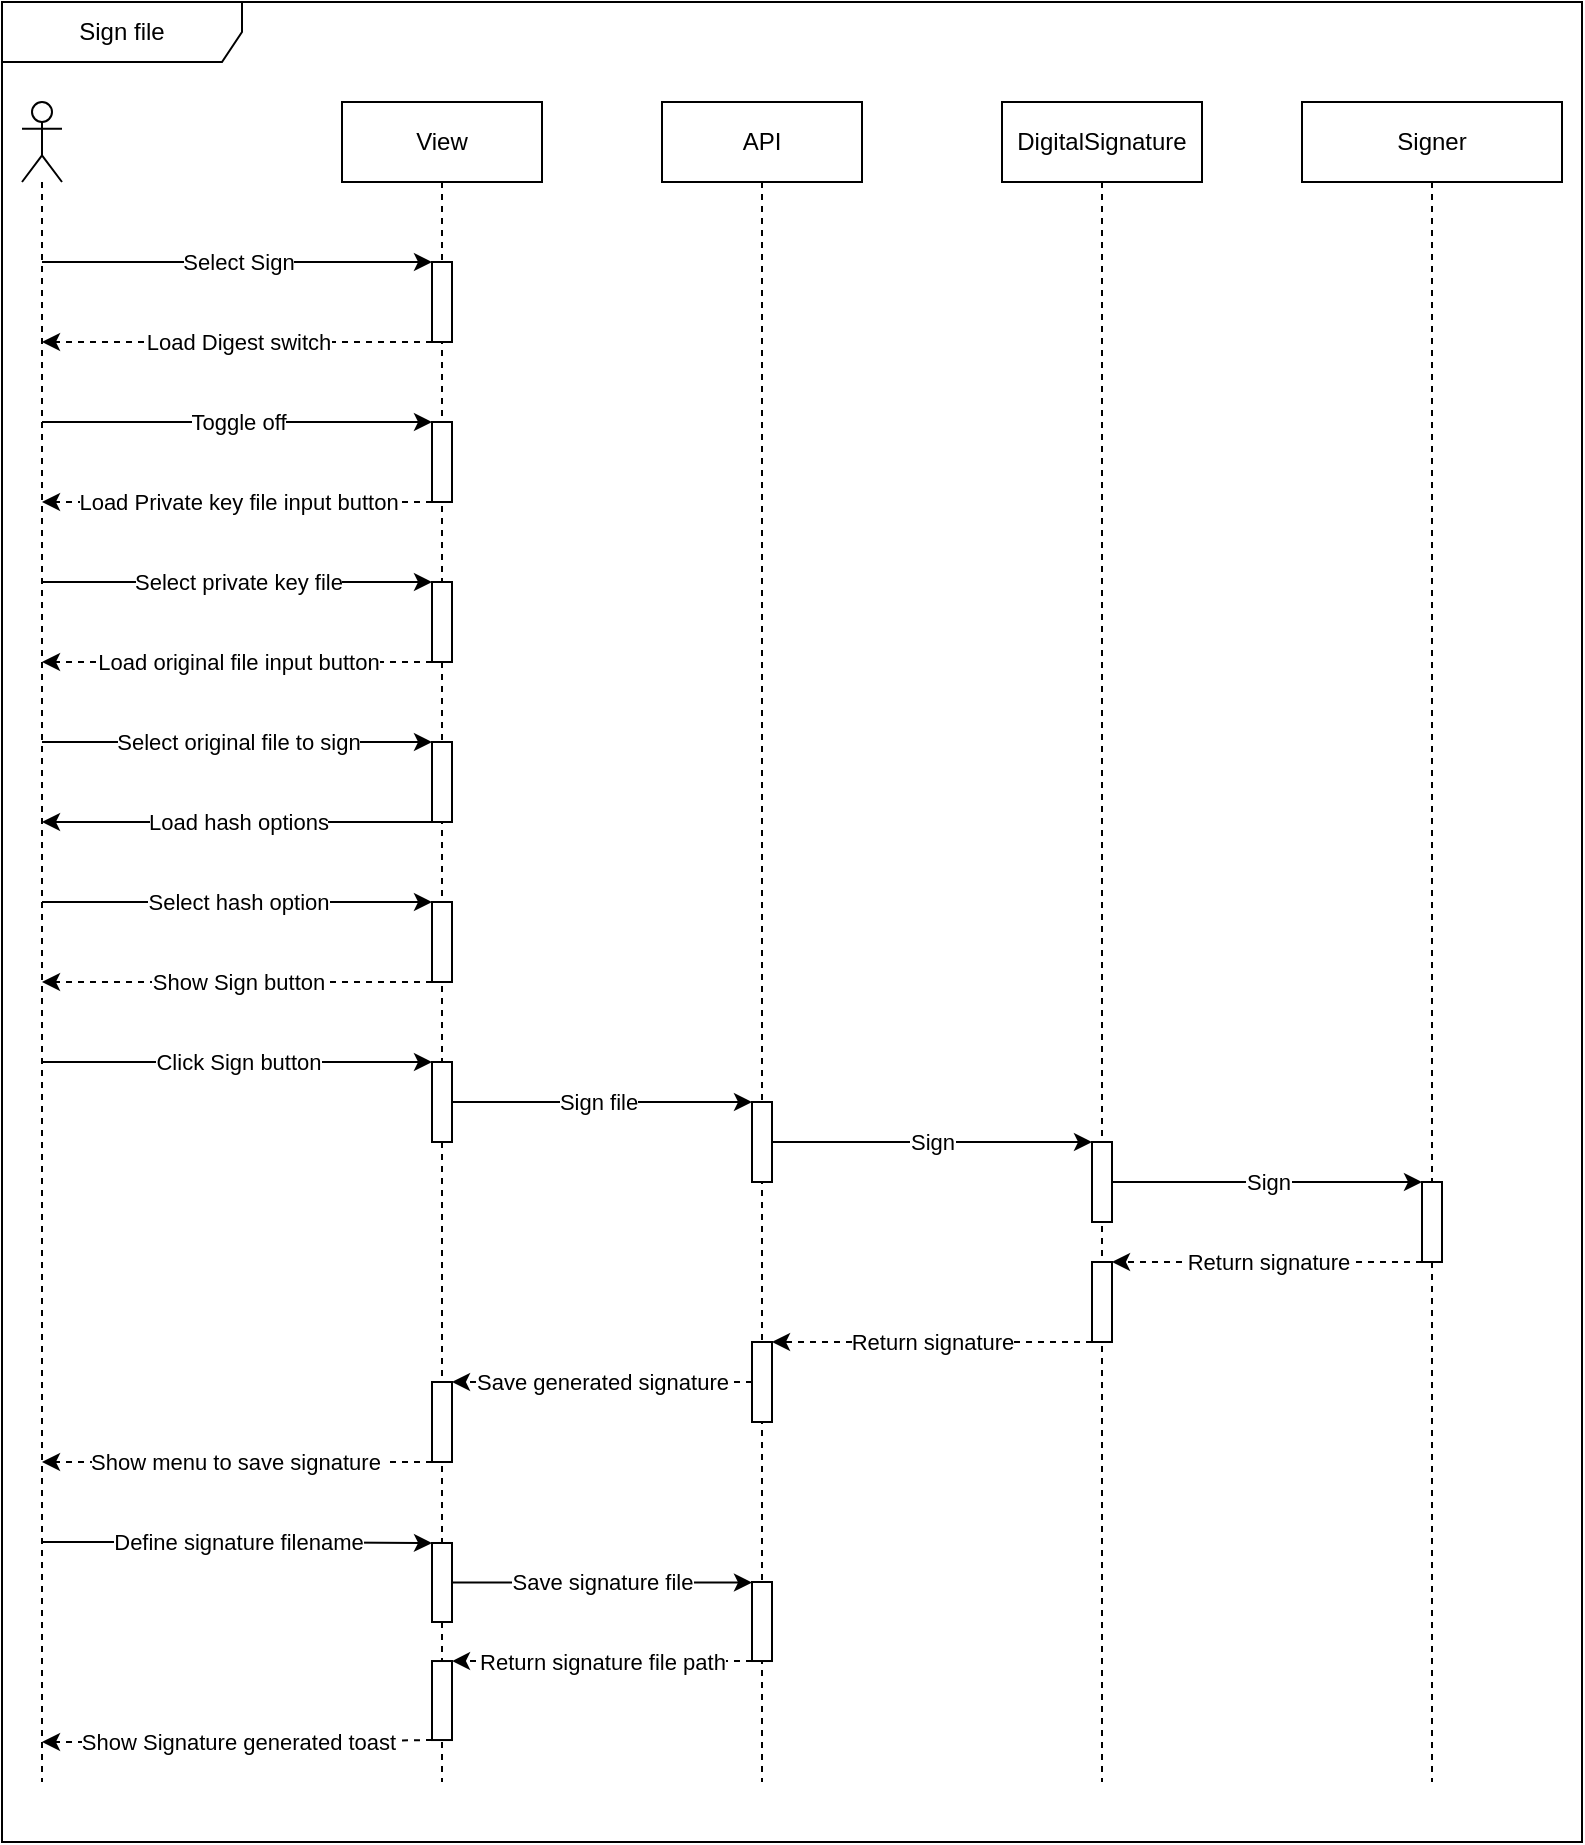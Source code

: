 <mxfile>
    <diagram id="AcsD98q4Nu9SNGgWr66g" name="Sign file">
        <mxGraphModel dx="3750" dy="1957" grid="1" gridSize="10" guides="1" tooltips="1" connect="1" arrows="1" fold="1" page="1" pageScale="1" pageWidth="827" pageHeight="1169" math="0" shadow="0">
            <root>
                <mxCell id="0"/>
                <mxCell id="1" parent="0"/>
                <mxCell id="2" value="Sign file" style="shape=umlFrame;whiteSpace=wrap;html=1;width=120;height=30;" vertex="1" parent="1">
                    <mxGeometry x="20" y="30" width="790" height="920" as="geometry"/>
                </mxCell>
                <mxCell id="3" value="Select Sign" style="edgeStyle=none;html=1;" edge="1" parent="1" source="8" target="24">
                    <mxGeometry relative="1" as="geometry">
                        <mxPoint x="330" y="160" as="targetPoint"/>
                        <Array as="points">
                            <mxPoint x="160" y="160"/>
                        </Array>
                    </mxGeometry>
                </mxCell>
                <mxCell id="4" value="Toggle off" style="edgeStyle=none;html=1;" edge="1" parent="1" source="8" target="21">
                    <mxGeometry relative="1" as="geometry">
                        <Array as="points">
                            <mxPoint x="160" y="240"/>
                        </Array>
                    </mxGeometry>
                </mxCell>
                <mxCell id="5" value="Select private key file" style="edgeStyle=none;html=1;" edge="1" parent="1" source="8" target="22">
                    <mxGeometry relative="1" as="geometry">
                        <Array as="points">
                            <mxPoint x="160" y="320"/>
                        </Array>
                    </mxGeometry>
                </mxCell>
                <mxCell id="6" value="Click Sign button" style="edgeStyle=none;html=1;" edge="1" parent="1" source="8" target="23">
                    <mxGeometry relative="1" as="geometry">
                        <Array as="points"/>
                    </mxGeometry>
                </mxCell>
                <mxCell id="7" value="Define signature filename" style="edgeStyle=none;html=1;" edge="1" parent="1" source="8" target="26">
                    <mxGeometry relative="1" as="geometry">
                        <Array as="points">
                            <mxPoint x="140" y="800"/>
                        </Array>
                    </mxGeometry>
                </mxCell>
                <mxCell id="dUawb0zX_KD9EOnfgudC-39" value="Select original file to sign" style="edgeStyle=none;html=1;" edge="1" parent="1" source="8" target="dUawb0zX_KD9EOnfgudC-38">
                    <mxGeometry relative="1" as="geometry">
                        <Array as="points">
                            <mxPoint x="140" y="400"/>
                        </Array>
                    </mxGeometry>
                </mxCell>
                <mxCell id="dUawb0zX_KD9EOnfgudC-42" value="Select hash option" style="edgeStyle=none;html=1;" edge="1" parent="1" source="8" target="dUawb0zX_KD9EOnfgudC-41">
                    <mxGeometry relative="1" as="geometry">
                        <Array as="points">
                            <mxPoint x="140" y="480"/>
                        </Array>
                    </mxGeometry>
                </mxCell>
                <mxCell id="8" value="" style="shape=umlLifeline;participant=umlActor;perimeter=lifelinePerimeter;whiteSpace=wrap;html=1;container=1;collapsible=0;recursiveResize=0;verticalAlign=top;spacingTop=36;outlineConnect=0;" vertex="1" parent="1">
                    <mxGeometry x="30" y="80" width="20" height="840" as="geometry"/>
                </mxCell>
                <mxCell id="9" value="Load Digest switch" style="edgeStyle=none;html=1;dashed=1;" edge="1" parent="1" source="24" target="8">
                    <mxGeometry relative="1" as="geometry">
                        <Array as="points">
                            <mxPoint x="150" y="200"/>
                        </Array>
                    </mxGeometry>
                </mxCell>
                <mxCell id="10" value="Load Private key file input button" style="edgeStyle=none;html=1;dashed=1;" edge="1" parent="1" source="21" target="8">
                    <mxGeometry relative="1" as="geometry">
                        <Array as="points">
                            <mxPoint x="160" y="280"/>
                        </Array>
                    </mxGeometry>
                </mxCell>
                <mxCell id="11" value="Load original file input button" style="edgeStyle=none;html=1;dashed=1;" edge="1" parent="1" source="22" target="8">
                    <mxGeometry relative="1" as="geometry">
                        <Array as="points">
                            <mxPoint x="160" y="360"/>
                        </Array>
                    </mxGeometry>
                </mxCell>
                <mxCell id="12" value="Sign file" style="edgeStyle=none;html=1;" edge="1" parent="1" source="20" target="28">
                    <mxGeometry relative="1" as="geometry">
                        <Array as="points"/>
                    </mxGeometry>
                </mxCell>
                <mxCell id="13" value="Sign" style="edgeStyle=none;html=1;" edge="1" parent="1" source="28" target="33">
                    <mxGeometry relative="1" as="geometry">
                        <mxPoint x="510" y="325" as="targetPoint"/>
                        <Array as="points"/>
                    </mxGeometry>
                </mxCell>
                <mxCell id="14" value="Sign" style="edgeStyle=none;html=1;" edge="1" parent="1" source="33" target="36">
                    <mxGeometry relative="1" as="geometry"/>
                </mxCell>
                <mxCell id="15" value="Return signature" style="edgeStyle=none;html=1;dashed=1;" edge="1" parent="1" source="36" target="34">
                    <mxGeometry relative="1" as="geometry">
                        <Array as="points"/>
                    </mxGeometry>
                </mxCell>
                <mxCell id="16" value="Return signature" style="edgeStyle=none;html=1;dashed=1;" edge="1" parent="1" source="34" target="29">
                    <mxGeometry relative="1" as="geometry"/>
                </mxCell>
                <mxCell id="17" value="Save generated signature" style="edgeStyle=none;html=1;dashed=1;" edge="1" parent="1" source="29" target="25">
                    <mxGeometry relative="1" as="geometry"/>
                </mxCell>
                <mxCell id="18" value="Show menu to save signature&amp;nbsp;" style="edgeStyle=none;html=1;dashed=1;" edge="1" parent="1" source="25" target="8">
                    <mxGeometry relative="1" as="geometry">
                        <Array as="points">
                            <mxPoint x="130" y="760"/>
                        </Array>
                    </mxGeometry>
                </mxCell>
                <mxCell id="19" value="Save signature file" style="edgeStyle=none;html=1;" edge="1" parent="1" source="26" target="31">
                    <mxGeometry relative="1" as="geometry"/>
                </mxCell>
                <mxCell id="20" value="View" style="shape=umlLifeline;perimeter=lifelinePerimeter;whiteSpace=wrap;html=1;container=1;collapsible=0;recursiveResize=0;outlineConnect=0;fillColor=none;" vertex="1" parent="1">
                    <mxGeometry x="190" y="80" width="100" height="840" as="geometry"/>
                </mxCell>
                <mxCell id="21" value="" style="html=1;points=[];perimeter=orthogonalPerimeter;" vertex="1" parent="1">
                    <mxGeometry x="235" y="240" width="10" height="40" as="geometry"/>
                </mxCell>
                <mxCell id="22" value="" style="html=1;points=[];perimeter=orthogonalPerimeter;" vertex="1" parent="1">
                    <mxGeometry x="235" y="320" width="10" height="40" as="geometry"/>
                </mxCell>
                <mxCell id="23" value="" style="html=1;points=[];perimeter=orthogonalPerimeter;" vertex="1" parent="1">
                    <mxGeometry x="235" y="560" width="10" height="40" as="geometry"/>
                </mxCell>
                <mxCell id="24" value="" style="html=1;points=[];perimeter=orthogonalPerimeter;" vertex="1" parent="1">
                    <mxGeometry x="235" y="160" width="10" height="40" as="geometry"/>
                </mxCell>
                <mxCell id="25" value="" style="html=1;points=[];perimeter=orthogonalPerimeter;" vertex="1" parent="1">
                    <mxGeometry x="235" y="720" width="10" height="40" as="geometry"/>
                </mxCell>
                <mxCell id="26" value="" style="html=1;points=[];perimeter=orthogonalPerimeter;" vertex="1" parent="1">
                    <mxGeometry x="235" y="800.494" width="10" height="39.506" as="geometry"/>
                </mxCell>
                <mxCell id="27" value="API" style="shape=umlLifeline;perimeter=lifelinePerimeter;whiteSpace=wrap;html=1;container=1;collapsible=0;recursiveResize=0;outlineConnect=0;fillColor=none;" vertex="1" parent="1">
                    <mxGeometry x="350" y="80" width="100" height="840" as="geometry"/>
                </mxCell>
                <mxCell id="28" value="" style="html=1;points=[];perimeter=orthogonalPerimeter;" vertex="1" parent="1">
                    <mxGeometry x="395" y="580" width="10" height="40" as="geometry"/>
                </mxCell>
                <mxCell id="29" value="" style="html=1;points=[];perimeter=orthogonalPerimeter;" vertex="1" parent="1">
                    <mxGeometry x="395" y="700" width="10" height="40" as="geometry"/>
                </mxCell>
                <mxCell id="30" value="Return signature file path" style="edgeStyle=none;html=1;dashed=1;" edge="1" parent="1" source="31" target="38">
                    <mxGeometry relative="1" as="geometry"/>
                </mxCell>
                <mxCell id="31" value="" style="html=1;points=[];perimeter=orthogonalPerimeter;" vertex="1" parent="1">
                    <mxGeometry x="395" y="820.004" width="10" height="39.506" as="geometry"/>
                </mxCell>
                <mxCell id="32" value="DigitalSignature" style="shape=umlLifeline;perimeter=lifelinePerimeter;whiteSpace=wrap;html=1;container=1;collapsible=0;recursiveResize=0;outlineConnect=0;fillColor=none;" vertex="1" parent="1">
                    <mxGeometry x="520" y="80" width="100" height="840" as="geometry"/>
                </mxCell>
                <mxCell id="33" value="" style="html=1;points=[];perimeter=orthogonalPerimeter;" vertex="1" parent="1">
                    <mxGeometry x="565" y="600" width="10" height="40" as="geometry"/>
                </mxCell>
                <mxCell id="34" value="" style="html=1;points=[];perimeter=orthogonalPerimeter;" vertex="1" parent="1">
                    <mxGeometry x="565" y="660" width="10" height="40" as="geometry"/>
                </mxCell>
                <mxCell id="35" value="Signer" style="shape=umlLifeline;perimeter=lifelinePerimeter;whiteSpace=wrap;html=1;container=1;collapsible=0;recursiveResize=0;outlineConnect=0;fillColor=none;" vertex="1" parent="1">
                    <mxGeometry x="670" y="80" width="130" height="840" as="geometry"/>
                </mxCell>
                <mxCell id="36" value="" style="html=1;points=[];perimeter=orthogonalPerimeter;" vertex="1" parent="1">
                    <mxGeometry x="730" y="620" width="10" height="40" as="geometry"/>
                </mxCell>
                <mxCell id="37" value="Show Signature generated toast" style="edgeStyle=none;html=1;dashed=1;" edge="1" parent="1" source="38" target="8">
                    <mxGeometry relative="1" as="geometry">
                        <Array as="points">
                            <mxPoint x="150" y="900"/>
                        </Array>
                    </mxGeometry>
                </mxCell>
                <mxCell id="38" value="" style="html=1;points=[];perimeter=orthogonalPerimeter;" vertex="1" parent="1">
                    <mxGeometry x="235" y="859.514" width="10" height="39.506" as="geometry"/>
                </mxCell>
                <mxCell id="dUawb0zX_KD9EOnfgudC-40" value="Load hash options" style="edgeStyle=none;html=1;" edge="1" parent="1" source="dUawb0zX_KD9EOnfgudC-38" target="8">
                    <mxGeometry relative="1" as="geometry">
                        <Array as="points">
                            <mxPoint x="140" y="440"/>
                        </Array>
                    </mxGeometry>
                </mxCell>
                <mxCell id="dUawb0zX_KD9EOnfgudC-38" value="" style="html=1;points=[];perimeter=orthogonalPerimeter;" vertex="1" parent="1">
                    <mxGeometry x="235" y="400" width="10" height="40" as="geometry"/>
                </mxCell>
                <mxCell id="dUawb0zX_KD9EOnfgudC-43" value="Show Sign button" style="edgeStyle=none;html=1;dashed=1;" edge="1" parent="1" source="dUawb0zX_KD9EOnfgudC-41" target="8">
                    <mxGeometry relative="1" as="geometry">
                        <Array as="points">
                            <mxPoint x="140" y="520"/>
                        </Array>
                    </mxGeometry>
                </mxCell>
                <mxCell id="dUawb0zX_KD9EOnfgudC-41" value="" style="html=1;points=[];perimeter=orthogonalPerimeter;" vertex="1" parent="1">
                    <mxGeometry x="235" y="480" width="10" height="40" as="geometry"/>
                </mxCell>
            </root>
        </mxGraphModel>
    </diagram>
    <diagram id="wnGSsc3Yp4W8fr8M0Vw1" name="Sign digest">
        <mxGraphModel dx="2100" dy="1096" grid="1" gridSize="10" guides="1" tooltips="1" connect="1" arrows="1" fold="1" page="1" pageScale="1" pageWidth="827" pageHeight="1169" math="0" shadow="0">
            <root>
                <mxCell id="xUdNarCAWhdywDZpVSM4-0"/>
                <mxCell id="xUdNarCAWhdywDZpVSM4-1" parent="xUdNarCAWhdywDZpVSM4-0"/>
                <mxCell id="A17DoaQITU11OLwVQ8BH-0" value="Sign digest" style="shape=umlFrame;whiteSpace=wrap;html=1;width=120;height=30;" vertex="1" parent="xUdNarCAWhdywDZpVSM4-1">
                    <mxGeometry x="20" y="30" width="790" height="920" as="geometry"/>
                </mxCell>
                <mxCell id="A17DoaQITU11OLwVQ8BH-1" value="Select Sign" style="edgeStyle=none;html=1;" edge="1" parent="xUdNarCAWhdywDZpVSM4-1" source="A17DoaQITU11OLwVQ8BH-8" target="A17DoaQITU11OLwVQ8BH-24">
                    <mxGeometry relative="1" as="geometry">
                        <mxPoint x="330" y="160" as="targetPoint"/>
                        <Array as="points">
                            <mxPoint x="160" y="160"/>
                        </Array>
                    </mxGeometry>
                </mxCell>
                <mxCell id="A17DoaQITU11OLwVQ8BH-2" value="Toggle on" style="edgeStyle=none;html=1;" edge="1" parent="xUdNarCAWhdywDZpVSM4-1" source="A17DoaQITU11OLwVQ8BH-8" target="A17DoaQITU11OLwVQ8BH-21">
                    <mxGeometry relative="1" as="geometry">
                        <Array as="points">
                            <mxPoint x="160" y="240"/>
                        </Array>
                    </mxGeometry>
                </mxCell>
                <mxCell id="A17DoaQITU11OLwVQ8BH-3" value="Select private key file" style="edgeStyle=none;html=1;" edge="1" parent="xUdNarCAWhdywDZpVSM4-1" source="A17DoaQITU11OLwVQ8BH-8" target="A17DoaQITU11OLwVQ8BH-22">
                    <mxGeometry relative="1" as="geometry">
                        <Array as="points">
                            <mxPoint x="160" y="320"/>
                        </Array>
                    </mxGeometry>
                </mxCell>
                <mxCell id="A17DoaQITU11OLwVQ8BH-4" value="Click Sign button" style="edgeStyle=none;html=1;" edge="1" parent="xUdNarCAWhdywDZpVSM4-1" source="A17DoaQITU11OLwVQ8BH-8" target="A17DoaQITU11OLwVQ8BH-23">
                    <mxGeometry relative="1" as="geometry">
                        <Array as="points"/>
                    </mxGeometry>
                </mxCell>
                <mxCell id="A17DoaQITU11OLwVQ8BH-5" value="Define signature filename" style="edgeStyle=none;html=1;" edge="1" parent="xUdNarCAWhdywDZpVSM4-1" source="A17DoaQITU11OLwVQ8BH-8" target="A17DoaQITU11OLwVQ8BH-26">
                    <mxGeometry relative="1" as="geometry">
                        <Array as="points">
                            <mxPoint x="140" y="800"/>
                        </Array>
                    </mxGeometry>
                </mxCell>
                <mxCell id="A17DoaQITU11OLwVQ8BH-6" value="Select digest file to sign" style="edgeStyle=none;html=1;" edge="1" parent="xUdNarCAWhdywDZpVSM4-1" source="A17DoaQITU11OLwVQ8BH-8" target="A17DoaQITU11OLwVQ8BH-40">
                    <mxGeometry relative="1" as="geometry">
                        <Array as="points">
                            <mxPoint x="140" y="400"/>
                        </Array>
                    </mxGeometry>
                </mxCell>
                <mxCell id="A17DoaQITU11OLwVQ8BH-7" value="Select hash option" style="edgeStyle=none;html=1;" edge="1" parent="xUdNarCAWhdywDZpVSM4-1" source="A17DoaQITU11OLwVQ8BH-8" target="A17DoaQITU11OLwVQ8BH-42">
                    <mxGeometry relative="1" as="geometry">
                        <Array as="points">
                            <mxPoint x="140" y="480"/>
                        </Array>
                    </mxGeometry>
                </mxCell>
                <mxCell id="A17DoaQITU11OLwVQ8BH-8" value="" style="shape=umlLifeline;participant=umlActor;perimeter=lifelinePerimeter;whiteSpace=wrap;html=1;container=1;collapsible=0;recursiveResize=0;verticalAlign=top;spacingTop=36;outlineConnect=0;" vertex="1" parent="xUdNarCAWhdywDZpVSM4-1">
                    <mxGeometry x="30" y="80" width="20" height="840" as="geometry"/>
                </mxCell>
                <mxCell id="A17DoaQITU11OLwVQ8BH-9" value="Load Digest switch" style="edgeStyle=none;html=1;dashed=1;" edge="1" parent="xUdNarCAWhdywDZpVSM4-1" source="A17DoaQITU11OLwVQ8BH-24" target="A17DoaQITU11OLwVQ8BH-8">
                    <mxGeometry relative="1" as="geometry">
                        <Array as="points">
                            <mxPoint x="150" y="200"/>
                        </Array>
                    </mxGeometry>
                </mxCell>
                <mxCell id="A17DoaQITU11OLwVQ8BH-10" value="Load Private key file input button" style="edgeStyle=none;html=1;dashed=1;" edge="1" parent="xUdNarCAWhdywDZpVSM4-1" source="A17DoaQITU11OLwVQ8BH-21" target="A17DoaQITU11OLwVQ8BH-8">
                    <mxGeometry relative="1" as="geometry">
                        <Array as="points">
                            <mxPoint x="160" y="280"/>
                        </Array>
                    </mxGeometry>
                </mxCell>
                <mxCell id="A17DoaQITU11OLwVQ8BH-11" value="Load digest file input button" style="edgeStyle=none;html=1;dashed=1;" edge="1" parent="xUdNarCAWhdywDZpVSM4-1" source="A17DoaQITU11OLwVQ8BH-22" target="A17DoaQITU11OLwVQ8BH-8">
                    <mxGeometry relative="1" as="geometry">
                        <Array as="points">
                            <mxPoint x="160" y="360"/>
                        </Array>
                    </mxGeometry>
                </mxCell>
                <mxCell id="A17DoaQITU11OLwVQ8BH-12" value="Sign digest" style="edgeStyle=none;html=1;" edge="1" parent="xUdNarCAWhdywDZpVSM4-1" source="A17DoaQITU11OLwVQ8BH-20" target="A17DoaQITU11OLwVQ8BH-28">
                    <mxGeometry relative="1" as="geometry">
                        <Array as="points"/>
                    </mxGeometry>
                </mxCell>
                <mxCell id="A17DoaQITU11OLwVQ8BH-13" value="Sign digest" style="edgeStyle=none;html=1;" edge="1" parent="xUdNarCAWhdywDZpVSM4-1" source="A17DoaQITU11OLwVQ8BH-28" target="A17DoaQITU11OLwVQ8BH-33">
                    <mxGeometry relative="1" as="geometry">
                        <mxPoint x="510" y="325" as="targetPoint"/>
                        <Array as="points"/>
                    </mxGeometry>
                </mxCell>
                <mxCell id="A17DoaQITU11OLwVQ8BH-14" value="Sign digest" style="edgeStyle=none;html=1;" edge="1" parent="xUdNarCAWhdywDZpVSM4-1" source="A17DoaQITU11OLwVQ8BH-33" target="A17DoaQITU11OLwVQ8BH-36">
                    <mxGeometry relative="1" as="geometry"/>
                </mxCell>
                <mxCell id="A17DoaQITU11OLwVQ8BH-15" value="Return signature" style="edgeStyle=none;html=1;dashed=1;" edge="1" parent="xUdNarCAWhdywDZpVSM4-1" source="A17DoaQITU11OLwVQ8BH-36" target="A17DoaQITU11OLwVQ8BH-34">
                    <mxGeometry relative="1" as="geometry">
                        <Array as="points"/>
                    </mxGeometry>
                </mxCell>
                <mxCell id="A17DoaQITU11OLwVQ8BH-16" value="Return signature" style="edgeStyle=none;html=1;dashed=1;" edge="1" parent="xUdNarCAWhdywDZpVSM4-1" source="A17DoaQITU11OLwVQ8BH-34" target="A17DoaQITU11OLwVQ8BH-29">
                    <mxGeometry relative="1" as="geometry"/>
                </mxCell>
                <mxCell id="A17DoaQITU11OLwVQ8BH-17" value="Save generated signature" style="edgeStyle=none;html=1;dashed=1;" edge="1" parent="xUdNarCAWhdywDZpVSM4-1" source="A17DoaQITU11OLwVQ8BH-29" target="A17DoaQITU11OLwVQ8BH-25">
                    <mxGeometry relative="1" as="geometry"/>
                </mxCell>
                <mxCell id="A17DoaQITU11OLwVQ8BH-18" value="Show menu to save signature&amp;nbsp;" style="edgeStyle=none;html=1;dashed=1;" edge="1" parent="xUdNarCAWhdywDZpVSM4-1" source="A17DoaQITU11OLwVQ8BH-25" target="A17DoaQITU11OLwVQ8BH-8">
                    <mxGeometry relative="1" as="geometry">
                        <Array as="points">
                            <mxPoint x="130" y="760"/>
                        </Array>
                    </mxGeometry>
                </mxCell>
                <mxCell id="A17DoaQITU11OLwVQ8BH-19" value="Save signature file" style="edgeStyle=none;html=1;" edge="1" parent="xUdNarCAWhdywDZpVSM4-1" source="A17DoaQITU11OLwVQ8BH-26" target="A17DoaQITU11OLwVQ8BH-31">
                    <mxGeometry relative="1" as="geometry"/>
                </mxCell>
                <mxCell id="A17DoaQITU11OLwVQ8BH-20" value="View" style="shape=umlLifeline;perimeter=lifelinePerimeter;whiteSpace=wrap;html=1;container=1;collapsible=0;recursiveResize=0;outlineConnect=0;fillColor=none;" vertex="1" parent="xUdNarCAWhdywDZpVSM4-1">
                    <mxGeometry x="190" y="80" width="100" height="840" as="geometry"/>
                </mxCell>
                <mxCell id="A17DoaQITU11OLwVQ8BH-21" value="" style="html=1;points=[];perimeter=orthogonalPerimeter;" vertex="1" parent="xUdNarCAWhdywDZpVSM4-1">
                    <mxGeometry x="235" y="240" width="10" height="40" as="geometry"/>
                </mxCell>
                <mxCell id="A17DoaQITU11OLwVQ8BH-22" value="" style="html=1;points=[];perimeter=orthogonalPerimeter;" vertex="1" parent="xUdNarCAWhdywDZpVSM4-1">
                    <mxGeometry x="235" y="320" width="10" height="40" as="geometry"/>
                </mxCell>
                <mxCell id="A17DoaQITU11OLwVQ8BH-23" value="" style="html=1;points=[];perimeter=orthogonalPerimeter;" vertex="1" parent="xUdNarCAWhdywDZpVSM4-1">
                    <mxGeometry x="235" y="560" width="10" height="40" as="geometry"/>
                </mxCell>
                <mxCell id="A17DoaQITU11OLwVQ8BH-24" value="" style="html=1;points=[];perimeter=orthogonalPerimeter;" vertex="1" parent="xUdNarCAWhdywDZpVSM4-1">
                    <mxGeometry x="235" y="160" width="10" height="40" as="geometry"/>
                </mxCell>
                <mxCell id="A17DoaQITU11OLwVQ8BH-25" value="" style="html=1;points=[];perimeter=orthogonalPerimeter;" vertex="1" parent="xUdNarCAWhdywDZpVSM4-1">
                    <mxGeometry x="235" y="720" width="10" height="40" as="geometry"/>
                </mxCell>
                <mxCell id="A17DoaQITU11OLwVQ8BH-26" value="" style="html=1;points=[];perimeter=orthogonalPerimeter;" vertex="1" parent="xUdNarCAWhdywDZpVSM4-1">
                    <mxGeometry x="235" y="800.494" width="10" height="39.506" as="geometry"/>
                </mxCell>
                <mxCell id="A17DoaQITU11OLwVQ8BH-27" value="API" style="shape=umlLifeline;perimeter=lifelinePerimeter;whiteSpace=wrap;html=1;container=1;collapsible=0;recursiveResize=0;outlineConnect=0;fillColor=none;" vertex="1" parent="xUdNarCAWhdywDZpVSM4-1">
                    <mxGeometry x="350" y="80" width="100" height="840" as="geometry"/>
                </mxCell>
                <mxCell id="A17DoaQITU11OLwVQ8BH-28" value="" style="html=1;points=[];perimeter=orthogonalPerimeter;" vertex="1" parent="xUdNarCAWhdywDZpVSM4-1">
                    <mxGeometry x="395" y="580" width="10" height="40" as="geometry"/>
                </mxCell>
                <mxCell id="A17DoaQITU11OLwVQ8BH-29" value="" style="html=1;points=[];perimeter=orthogonalPerimeter;" vertex="1" parent="xUdNarCAWhdywDZpVSM4-1">
                    <mxGeometry x="395" y="700" width="10" height="40" as="geometry"/>
                </mxCell>
                <mxCell id="A17DoaQITU11OLwVQ8BH-30" value="Return signature file path" style="edgeStyle=none;html=1;dashed=1;" edge="1" parent="xUdNarCAWhdywDZpVSM4-1" source="A17DoaQITU11OLwVQ8BH-31" target="A17DoaQITU11OLwVQ8BH-38">
                    <mxGeometry relative="1" as="geometry"/>
                </mxCell>
                <mxCell id="A17DoaQITU11OLwVQ8BH-31" value="" style="html=1;points=[];perimeter=orthogonalPerimeter;" vertex="1" parent="xUdNarCAWhdywDZpVSM4-1">
                    <mxGeometry x="395" y="820.004" width="10" height="39.506" as="geometry"/>
                </mxCell>
                <mxCell id="A17DoaQITU11OLwVQ8BH-32" value="DigitalSignature" style="shape=umlLifeline;perimeter=lifelinePerimeter;whiteSpace=wrap;html=1;container=1;collapsible=0;recursiveResize=0;outlineConnect=0;fillColor=none;" vertex="1" parent="xUdNarCAWhdywDZpVSM4-1">
                    <mxGeometry x="520" y="80" width="100" height="840" as="geometry"/>
                </mxCell>
                <mxCell id="A17DoaQITU11OLwVQ8BH-33" value="" style="html=1;points=[];perimeter=orthogonalPerimeter;" vertex="1" parent="xUdNarCAWhdywDZpVSM4-1">
                    <mxGeometry x="565" y="600" width="10" height="40" as="geometry"/>
                </mxCell>
                <mxCell id="A17DoaQITU11OLwVQ8BH-34" value="" style="html=1;points=[];perimeter=orthogonalPerimeter;" vertex="1" parent="xUdNarCAWhdywDZpVSM4-1">
                    <mxGeometry x="565" y="660" width="10" height="40" as="geometry"/>
                </mxCell>
                <mxCell id="A17DoaQITU11OLwVQ8BH-35" value="Signer" style="shape=umlLifeline;perimeter=lifelinePerimeter;whiteSpace=wrap;html=1;container=1;collapsible=0;recursiveResize=0;outlineConnect=0;fillColor=none;" vertex="1" parent="xUdNarCAWhdywDZpVSM4-1">
                    <mxGeometry x="670" y="80" width="130" height="840" as="geometry"/>
                </mxCell>
                <mxCell id="A17DoaQITU11OLwVQ8BH-36" value="" style="html=1;points=[];perimeter=orthogonalPerimeter;" vertex="1" parent="xUdNarCAWhdywDZpVSM4-1">
                    <mxGeometry x="730" y="620" width="10" height="40" as="geometry"/>
                </mxCell>
                <mxCell id="A17DoaQITU11OLwVQ8BH-37" value="Show Signature generated toast" style="edgeStyle=none;html=1;dashed=1;" edge="1" parent="xUdNarCAWhdywDZpVSM4-1" source="A17DoaQITU11OLwVQ8BH-38" target="A17DoaQITU11OLwVQ8BH-8">
                    <mxGeometry relative="1" as="geometry">
                        <Array as="points">
                            <mxPoint x="150" y="900"/>
                        </Array>
                    </mxGeometry>
                </mxCell>
                <mxCell id="A17DoaQITU11OLwVQ8BH-38" value="" style="html=1;points=[];perimeter=orthogonalPerimeter;" vertex="1" parent="xUdNarCAWhdywDZpVSM4-1">
                    <mxGeometry x="235" y="859.514" width="10" height="39.506" as="geometry"/>
                </mxCell>
                <mxCell id="A17DoaQITU11OLwVQ8BH-39" value="Load hash options" style="edgeStyle=none;html=1;" edge="1" parent="xUdNarCAWhdywDZpVSM4-1" source="A17DoaQITU11OLwVQ8BH-40" target="A17DoaQITU11OLwVQ8BH-8">
                    <mxGeometry relative="1" as="geometry">
                        <Array as="points">
                            <mxPoint x="140" y="440"/>
                        </Array>
                    </mxGeometry>
                </mxCell>
                <mxCell id="A17DoaQITU11OLwVQ8BH-40" value="" style="html=1;points=[];perimeter=orthogonalPerimeter;" vertex="1" parent="xUdNarCAWhdywDZpVSM4-1">
                    <mxGeometry x="235" y="400" width="10" height="40" as="geometry"/>
                </mxCell>
                <mxCell id="A17DoaQITU11OLwVQ8BH-41" value="Show Sign button" style="edgeStyle=none;html=1;dashed=1;" edge="1" parent="xUdNarCAWhdywDZpVSM4-1" source="A17DoaQITU11OLwVQ8BH-42" target="A17DoaQITU11OLwVQ8BH-8">
                    <mxGeometry relative="1" as="geometry">
                        <Array as="points">
                            <mxPoint x="140" y="520"/>
                        </Array>
                    </mxGeometry>
                </mxCell>
                <mxCell id="A17DoaQITU11OLwVQ8BH-42" value="" style="html=1;points=[];perimeter=orthogonalPerimeter;" vertex="1" parent="xUdNarCAWhdywDZpVSM4-1">
                    <mxGeometry x="235" y="480" width="10" height="40" as="geometry"/>
                </mxCell>
            </root>
        </mxGraphModel>
    </diagram>
</mxfile>